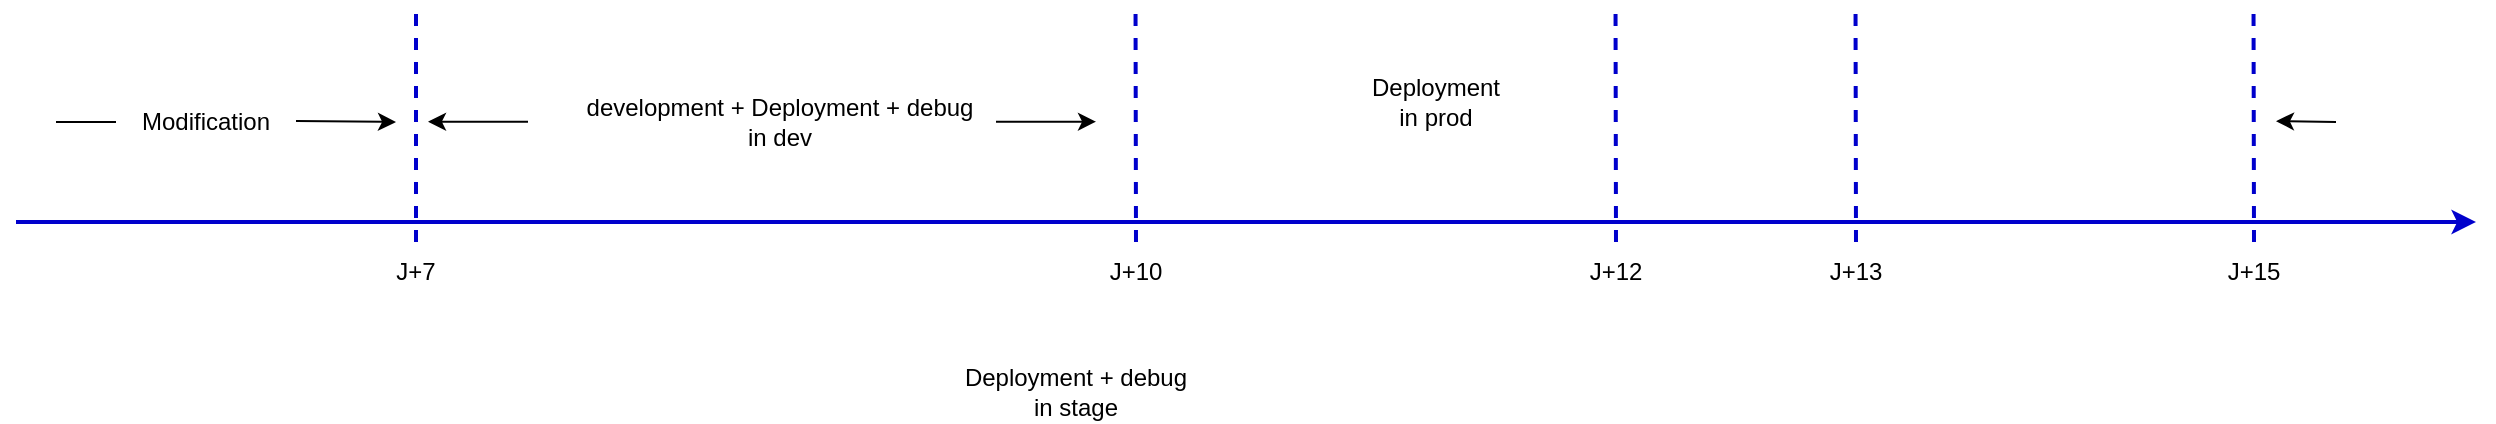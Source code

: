 <mxfile version="23.1.5" type="github">
  <diagram name="Page-1" id="e7e014a7-5840-1c2e-5031-d8a46d1fe8dd">
    <mxGraphModel dx="823" dy="-392" grid="1" gridSize="10" guides="1" tooltips="1" connect="1" arrows="1" fold="1" page="1" pageScale="1" pageWidth="1169" pageHeight="826" background="none" math="0" shadow="0">
      <root>
        <mxCell id="0" />
        <mxCell id="1" parent="0" />
        <mxCell id="tyBdn8Una6jYjnqN0pja-41" value="" style="endArrow=classic;html=1;rounded=0;strokeWidth=2;strokeColor=#0000CC;" edge="1" parent="1">
          <mxGeometry width="50" height="50" relative="1" as="geometry">
            <mxPoint x="80" y="1010" as="sourcePoint" />
            <mxPoint x="1310" y="1010" as="targetPoint" />
          </mxGeometry>
        </mxCell>
        <mxCell id="tyBdn8Una6jYjnqN0pja-42" value="J+15" style="text;html=1;align=center;verticalAlign=middle;whiteSpace=wrap;rounded=0;" vertex="1" parent="1">
          <mxGeometry x="1169" y="1020" width="60" height="30" as="geometry" />
        </mxCell>
        <mxCell id="tyBdn8Una6jYjnqN0pja-43" value="J+13" style="text;html=1;align=center;verticalAlign=middle;whiteSpace=wrap;rounded=0;" vertex="1" parent="1">
          <mxGeometry x="970" y="1020" width="60" height="30" as="geometry" />
        </mxCell>
        <mxCell id="tyBdn8Una6jYjnqN0pja-44" value="J+10" style="text;html=1;align=center;verticalAlign=middle;whiteSpace=wrap;rounded=0;" vertex="1" parent="1">
          <mxGeometry x="610" y="1020" width="60" height="30" as="geometry" />
        </mxCell>
        <mxCell id="tyBdn8Una6jYjnqN0pja-45" value="Modification" style="text;html=1;align=center;verticalAlign=middle;whiteSpace=wrap;rounded=0;" vertex="1" parent="1">
          <mxGeometry x="145" y="945" width="60" height="30" as="geometry" />
        </mxCell>
        <mxCell id="tyBdn8Una6jYjnqN0pja-46" value="" style="endArrow=classic;html=1;rounded=0;endSize=6;startSize=6;targetPerimeterSpacing=0;" edge="1" parent="1">
          <mxGeometry width="50" height="50" relative="1" as="geometry">
            <mxPoint x="220" y="959.5" as="sourcePoint" />
            <mxPoint x="270" y="960" as="targetPoint" />
          </mxGeometry>
        </mxCell>
        <mxCell id="tyBdn8Una6jYjnqN0pja-49" value="Deployment in prod" style="text;html=1;align=center;verticalAlign=middle;whiteSpace=wrap;rounded=0;" vertex="1" parent="1">
          <mxGeometry x="760" y="935" width="60" height="30" as="geometry" />
        </mxCell>
        <mxCell id="tyBdn8Una6jYjnqN0pja-54" value="development + Deployment + debug in dev" style="text;html=1;align=center;verticalAlign=middle;whiteSpace=wrap;rounded=0;" vertex="1" parent="1">
          <mxGeometry x="362" y="945" width="200" height="30" as="geometry" />
        </mxCell>
        <mxCell id="tyBdn8Una6jYjnqN0pja-55" value="J+12" style="text;html=1;align=center;verticalAlign=middle;whiteSpace=wrap;rounded=0;" vertex="1" parent="1">
          <mxGeometry x="850" y="1020" width="60" height="30" as="geometry" />
        </mxCell>
        <mxCell id="tyBdn8Una6jYjnqN0pja-57" value="Deployment + debug in stage" style="text;html=1;align=center;verticalAlign=middle;whiteSpace=wrap;rounded=0;" vertex="1" parent="1">
          <mxGeometry x="550" y="1080" width="120" height="30" as="geometry" />
        </mxCell>
        <mxCell id="tyBdn8Una6jYjnqN0pja-58" value="J+7" style="text;html=1;align=center;verticalAlign=middle;whiteSpace=wrap;rounded=0;" vertex="1" parent="1">
          <mxGeometry x="250" y="1020" width="60" height="30" as="geometry" />
        </mxCell>
        <mxCell id="tyBdn8Una6jYjnqN0pja-62" value="" style="endArrow=none;html=1;rounded=0;endFill=0;startArrow=classic;startFill=1;" edge="1" parent="1">
          <mxGeometry width="50" height="50" relative="1" as="geometry">
            <mxPoint x="286" y="959.83" as="sourcePoint" />
            <mxPoint x="336" y="959.83" as="targetPoint" />
          </mxGeometry>
        </mxCell>
        <mxCell id="tyBdn8Una6jYjnqN0pja-63" value="" style="endArrow=classic;html=1;rounded=0;endFill=1;startArrow=none;startFill=0;endSize=6;" edge="1" parent="1">
          <mxGeometry width="50" height="50" relative="1" as="geometry">
            <mxPoint x="570" y="959.83" as="sourcePoint" />
            <mxPoint x="620" y="959.83" as="targetPoint" />
          </mxGeometry>
        </mxCell>
        <mxCell id="tyBdn8Una6jYjnqN0pja-66" value="" style="endArrow=none;dashed=1;html=1;rounded=0;exitX=0.5;exitY=0;exitDx=0;exitDy=0;strokeWidth=2;strokeColor=#0000CC;" edge="1" parent="1" source="tyBdn8Una6jYjnqN0pja-58">
          <mxGeometry width="50" height="50" relative="1" as="geometry">
            <mxPoint x="420" y="1030" as="sourcePoint" />
            <mxPoint x="280" y="900" as="targetPoint" />
          </mxGeometry>
        </mxCell>
        <mxCell id="tyBdn8Una6jYjnqN0pja-67" value="" style="endArrow=none;dashed=1;html=1;rounded=0;exitX=0.5;exitY=0;exitDx=0;exitDy=0;strokeWidth=2;strokeColor=#0000CC;" edge="1" parent="1" source="tyBdn8Una6jYjnqN0pja-44">
          <mxGeometry width="50" height="50" relative="1" as="geometry">
            <mxPoint x="639.76" y="1020" as="sourcePoint" />
            <mxPoint x="639.76" y="900" as="targetPoint" />
          </mxGeometry>
        </mxCell>
        <mxCell id="tyBdn8Una6jYjnqN0pja-68" value="" style="endArrow=none;dashed=1;html=1;rounded=0;exitX=0.5;exitY=0;exitDx=0;exitDy=0;strokeWidth=2;strokeColor=#0000CC;" edge="1" parent="1" source="tyBdn8Una6jYjnqN0pja-55">
          <mxGeometry width="50" height="50" relative="1" as="geometry">
            <mxPoint x="880" y="1020" as="sourcePoint" />
            <mxPoint x="879.76" y="900" as="targetPoint" />
          </mxGeometry>
        </mxCell>
        <mxCell id="tyBdn8Una6jYjnqN0pja-69" value="" style="endArrow=none;dashed=1;html=1;rounded=0;exitX=0.5;exitY=0;exitDx=0;exitDy=0;strokeWidth=2;strokeColor=#0000CC;" edge="1" parent="1" source="tyBdn8Una6jYjnqN0pja-43">
          <mxGeometry width="50" height="50" relative="1" as="geometry">
            <mxPoint x="1000" y="1020" as="sourcePoint" />
            <mxPoint x="999.76" y="900" as="targetPoint" />
          </mxGeometry>
        </mxCell>
        <mxCell id="tyBdn8Una6jYjnqN0pja-70" value="" style="endArrow=none;dashed=1;html=1;rounded=0;exitX=0.5;exitY=0;exitDx=0;exitDy=0;strokeWidth=2;strokeColor=#0000CC;" edge="1" parent="1" source="tyBdn8Una6jYjnqN0pja-42">
          <mxGeometry width="50" height="50" relative="1" as="geometry">
            <mxPoint x="1199" y="1020" as="sourcePoint" />
            <mxPoint x="1198.76" y="900" as="targetPoint" />
          </mxGeometry>
        </mxCell>
        <mxCell id="tyBdn8Una6jYjnqN0pja-71" value="" style="endArrow=none;html=1;rounded=0;endFill=0;startArrow=classic;startFill=1;" edge="1" parent="1">
          <mxGeometry width="50" height="50" relative="1" as="geometry">
            <mxPoint x="1210" y="959.58" as="sourcePoint" />
            <mxPoint x="1240" y="960" as="targetPoint" />
          </mxGeometry>
        </mxCell>
        <mxCell id="tyBdn8Una6jYjnqN0pja-72" value="" style="endArrow=none;html=1;rounded=0;" edge="1" parent="1">
          <mxGeometry width="50" height="50" relative="1" as="geometry">
            <mxPoint x="100" y="960" as="sourcePoint" />
            <mxPoint x="130" y="960" as="targetPoint" />
          </mxGeometry>
        </mxCell>
      </root>
    </mxGraphModel>
  </diagram>
</mxfile>
